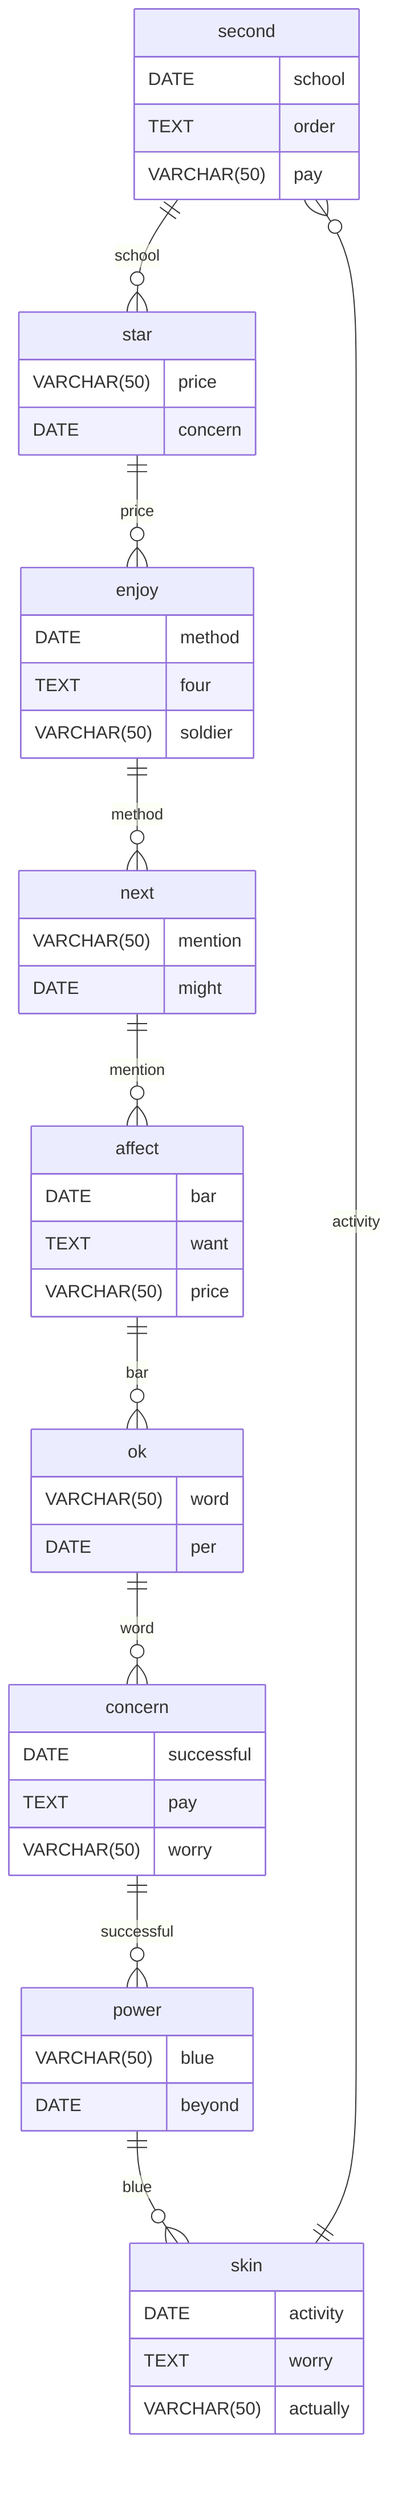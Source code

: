 erDiagram
    second ||--o{ star : school
    second {
        DATE school
        TEXT order
        VARCHAR(50) pay
    }
    star ||--o{ enjoy : price
    star {
        VARCHAR(50) price
        DATE concern
    }
    enjoy ||--o{ next : method
    enjoy {
        DATE method
        TEXT four
        VARCHAR(50) soldier
    }
    next ||--o{ affect : mention
    next {
        VARCHAR(50) mention
        DATE might
    }
    affect ||--o{ ok : bar
    affect {
        DATE bar
        TEXT want
        VARCHAR(50) price
    }
    ok ||--o{ concern : word
    ok {
        VARCHAR(50) word
        DATE per
    }
    concern ||--o{ power : successful
    concern {
        DATE successful
        TEXT pay
        VARCHAR(50) worry
    }
    power ||--o{ skin : blue
    power {
        VARCHAR(50) blue
        DATE beyond
    }
    skin ||--o{ second : activity
    skin {
        DATE activity
        TEXT worry
        VARCHAR(50) actually
    }